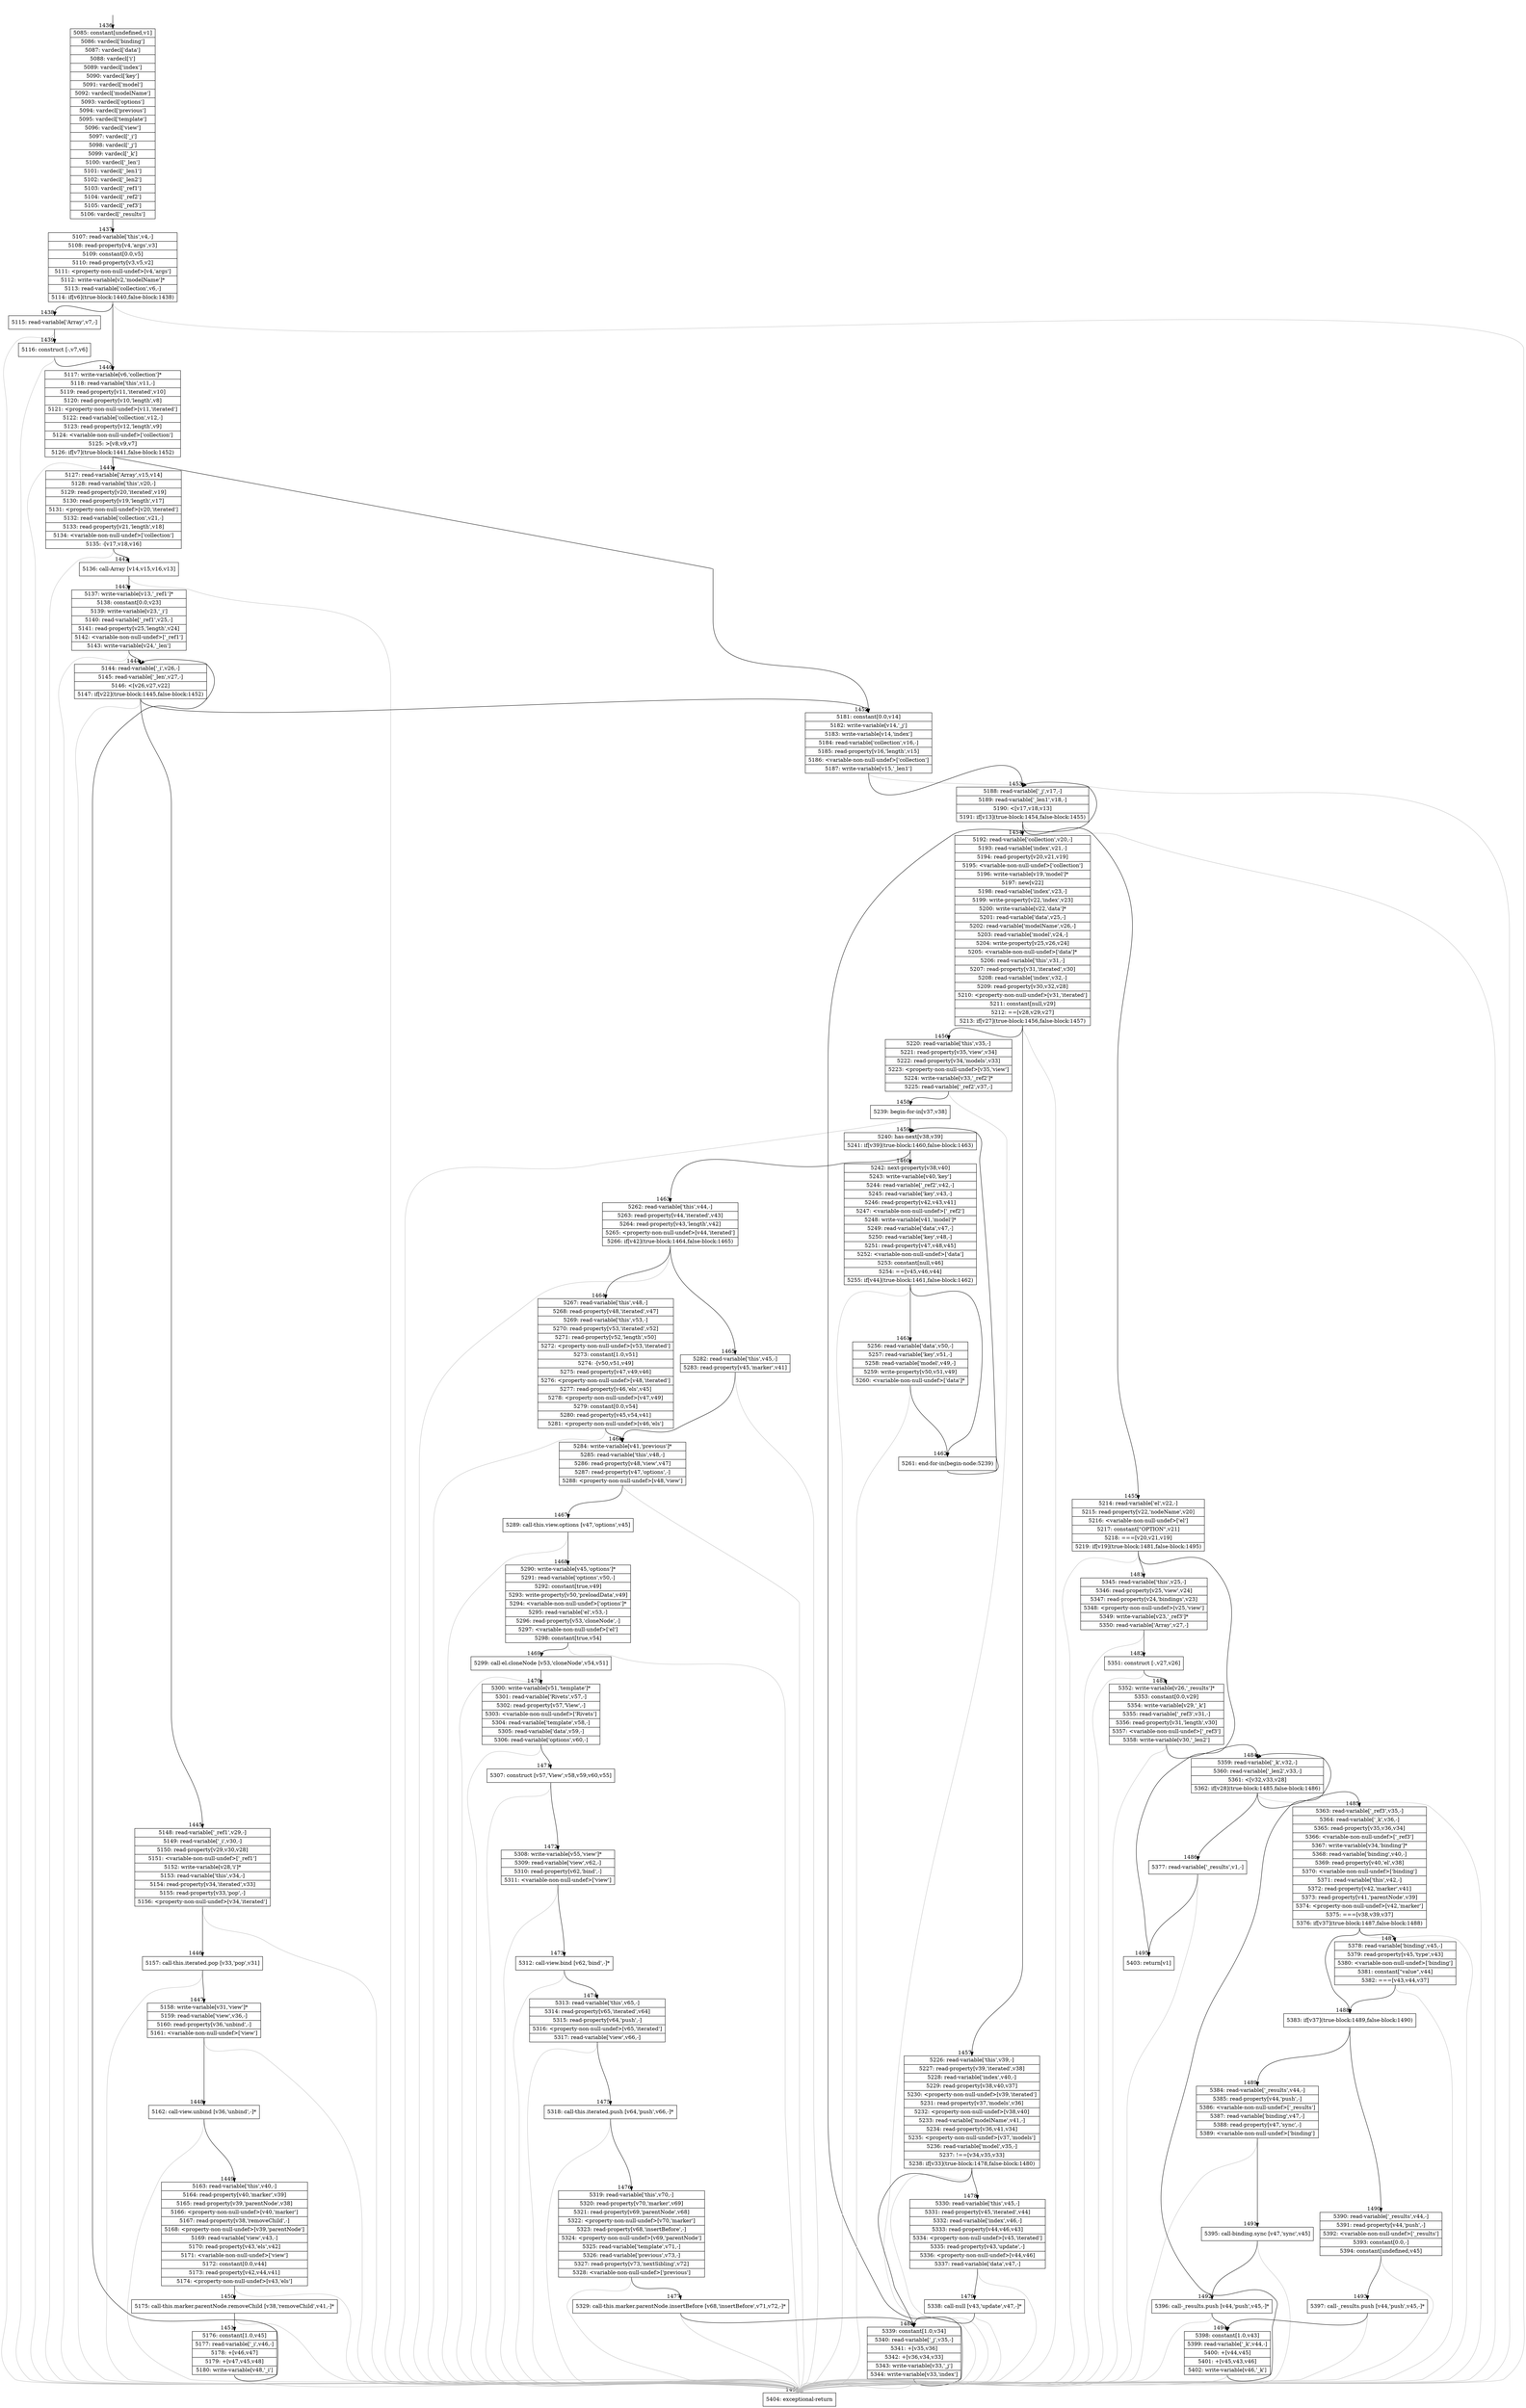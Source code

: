 digraph {
rankdir="TD"
BB_entry111[shape=none,label=""];
BB_entry111 -> BB1436 [tailport=s, headport=n, headlabel="    1436"]
BB1436 [shape=record label="{5085: constant[undefined,v1]|5086: vardecl['binding']|5087: vardecl['data']|5088: vardecl['i']|5089: vardecl['index']|5090: vardecl['key']|5091: vardecl['model']|5092: vardecl['modelName']|5093: vardecl['options']|5094: vardecl['previous']|5095: vardecl['template']|5096: vardecl['view']|5097: vardecl['_i']|5098: vardecl['_j']|5099: vardecl['_k']|5100: vardecl['_len']|5101: vardecl['_len1']|5102: vardecl['_len2']|5103: vardecl['_ref1']|5104: vardecl['_ref2']|5105: vardecl['_ref3']|5106: vardecl['_results']}" ] 
BB1436 -> BB1437 [tailport=s, headport=n, headlabel="      1437"]
BB1437 [shape=record label="{5107: read-variable['this',v4,-]|5108: read-property[v4,'args',v3]|5109: constant[0.0,v5]|5110: read-property[v3,v5,v2]|5111: \<property-non-null-undef\>[v4,'args']|5112: write-variable[v2,'modelName']*|5113: read-variable['collection',v6,-]|5114: if[v6](true-block:1440,false-block:1438)}" ] 
BB1437 -> BB1440 [tailport=s, headport=n, headlabel="      1440"]
BB1437 -> BB1438 [tailport=s, headport=n, headlabel="      1438"]
BB1437 -> BB1496 [tailport=s, headport=n, color=gray, headlabel="      1496"]
BB1438 [shape=record label="{5115: read-variable['Array',v7,-]}" ] 
BB1438 -> BB1439 [tailport=s, headport=n, headlabel="      1439"]
BB1438 -> BB1496 [tailport=s, headport=n, color=gray]
BB1439 [shape=record label="{5116: construct [-,v7,v6]}" ] 
BB1439 -> BB1440 [tailport=s, headport=n]
BB1439 -> BB1496 [tailport=s, headport=n, color=gray]
BB1440 [shape=record label="{5117: write-variable[v6,'collection']*|5118: read-variable['this',v11,-]|5119: read-property[v11,'iterated',v10]|5120: read-property[v10,'length',v8]|5121: \<property-non-null-undef\>[v11,'iterated']|5122: read-variable['collection',v12,-]|5123: read-property[v12,'length',v9]|5124: \<variable-non-null-undef\>['collection']|5125: \>[v8,v9,v7]|5126: if[v7](true-block:1441,false-block:1452)}" ] 
BB1440 -> BB1441 [tailport=s, headport=n, headlabel="      1441"]
BB1440 -> BB1452 [tailport=s, headport=n, headlabel="      1452"]
BB1440 -> BB1496 [tailport=s, headport=n, color=gray]
BB1441 [shape=record label="{5127: read-variable['Array',v15,v14]|5128: read-variable['this',v20,-]|5129: read-property[v20,'iterated',v19]|5130: read-property[v19,'length',v17]|5131: \<property-non-null-undef\>[v20,'iterated']|5132: read-variable['collection',v21,-]|5133: read-property[v21,'length',v18]|5134: \<variable-non-null-undef\>['collection']|5135: -[v17,v18,v16]}" ] 
BB1441 -> BB1442 [tailport=s, headport=n, headlabel="      1442"]
BB1441 -> BB1496 [tailport=s, headport=n, color=gray]
BB1442 [shape=record label="{5136: call-Array [v14,v15,v16,v13]}" ] 
BB1442 -> BB1443 [tailport=s, headport=n, headlabel="      1443"]
BB1442 -> BB1496 [tailport=s, headport=n, color=gray]
BB1443 [shape=record label="{5137: write-variable[v13,'_ref1']*|5138: constant[0.0,v23]|5139: write-variable[v23,'_i']|5140: read-variable['_ref1',v25,-]|5141: read-property[v25,'length',v24]|5142: \<variable-non-null-undef\>['_ref1']|5143: write-variable[v24,'_len']}" ] 
BB1443 -> BB1444 [tailport=s, headport=n, headlabel="      1444"]
BB1443 -> BB1496 [tailport=s, headport=n, color=gray]
BB1444 [shape=record label="{5144: read-variable['_i',v26,-]|5145: read-variable['_len',v27,-]|5146: \<[v26,v27,v22]|5147: if[v22](true-block:1445,false-block:1452)}" ] 
BB1444 -> BB1445 [tailport=s, headport=n, headlabel="      1445"]
BB1444 -> BB1452 [tailport=s, headport=n]
BB1444 -> BB1496 [tailport=s, headport=n, color=gray]
BB1445 [shape=record label="{5148: read-variable['_ref1',v29,-]|5149: read-variable['_i',v30,-]|5150: read-property[v29,v30,v28]|5151: \<variable-non-null-undef\>['_ref1']|5152: write-variable[v28,'i']*|5153: read-variable['this',v34,-]|5154: read-property[v34,'iterated',v33]|5155: read-property[v33,'pop',-]|5156: \<property-non-null-undef\>[v34,'iterated']}" ] 
BB1445 -> BB1446 [tailport=s, headport=n, headlabel="      1446"]
BB1445 -> BB1496 [tailport=s, headport=n, color=gray]
BB1446 [shape=record label="{5157: call-this.iterated.pop [v33,'pop',v31]}" ] 
BB1446 -> BB1447 [tailport=s, headport=n, headlabel="      1447"]
BB1446 -> BB1496 [tailport=s, headport=n, color=gray]
BB1447 [shape=record label="{5158: write-variable[v31,'view']*|5159: read-variable['view',v36,-]|5160: read-property[v36,'unbind',-]|5161: \<variable-non-null-undef\>['view']}" ] 
BB1447 -> BB1448 [tailport=s, headport=n, headlabel="      1448"]
BB1447 -> BB1496 [tailport=s, headport=n, color=gray]
BB1448 [shape=record label="{5162: call-view.unbind [v36,'unbind',-]*}" ] 
BB1448 -> BB1449 [tailport=s, headport=n, headlabel="      1449"]
BB1448 -> BB1496 [tailport=s, headport=n, color=gray]
BB1449 [shape=record label="{5163: read-variable['this',v40,-]|5164: read-property[v40,'marker',v39]|5165: read-property[v39,'parentNode',v38]|5166: \<property-non-null-undef\>[v40,'marker']|5167: read-property[v38,'removeChild',-]|5168: \<property-non-null-undef\>[v39,'parentNode']|5169: read-variable['view',v43,-]|5170: read-property[v43,'els',v42]|5171: \<variable-non-null-undef\>['view']|5172: constant[0.0,v44]|5173: read-property[v42,v44,v41]|5174: \<property-non-null-undef\>[v43,'els']}" ] 
BB1449 -> BB1450 [tailport=s, headport=n, headlabel="      1450"]
BB1449 -> BB1496 [tailport=s, headport=n, color=gray]
BB1450 [shape=record label="{5175: call-this.marker.parentNode.removeChild [v38,'removeChild',v41,-]*}" ] 
BB1450 -> BB1451 [tailport=s, headport=n, headlabel="      1451"]
BB1450 -> BB1496 [tailport=s, headport=n, color=gray]
BB1451 [shape=record label="{5176: constant[1.0,v45]|5177: read-variable['_i',v46,-]|5178: +[v46,v47]|5179: +[v47,v45,v48]|5180: write-variable[v48,'_i']}" ] 
BB1451 -> BB1444 [tailport=s, headport=n]
BB1451 -> BB1496 [tailport=s, headport=n, color=gray]
BB1452 [shape=record label="{5181: constant[0.0,v14]|5182: write-variable[v14,'_j']|5183: write-variable[v14,'index']|5184: read-variable['collection',v16,-]|5185: read-property[v16,'length',v15]|5186: \<variable-non-null-undef\>['collection']|5187: write-variable[v15,'_len1']}" ] 
BB1452 -> BB1453 [tailport=s, headport=n, headlabel="      1453"]
BB1452 -> BB1496 [tailport=s, headport=n, color=gray]
BB1453 [shape=record label="{5188: read-variable['_j',v17,-]|5189: read-variable['_len1',v18,-]|5190: \<[v17,v18,v13]|5191: if[v13](true-block:1454,false-block:1455)}" ] 
BB1453 -> BB1454 [tailport=s, headport=n, headlabel="      1454"]
BB1453 -> BB1455 [tailport=s, headport=n, headlabel="      1455"]
BB1453 -> BB1496 [tailport=s, headport=n, color=gray]
BB1454 [shape=record label="{5192: read-variable['collection',v20,-]|5193: read-variable['index',v21,-]|5194: read-property[v20,v21,v19]|5195: \<variable-non-null-undef\>['collection']|5196: write-variable[v19,'model']*|5197: new[v22]|5198: read-variable['index',v23,-]|5199: write-property[v22,'index',v23]|5200: write-variable[v22,'data']*|5201: read-variable['data',v25,-]|5202: read-variable['modelName',v26,-]|5203: read-variable['model',v24,-]|5204: write-property[v25,v26,v24]|5205: \<variable-non-null-undef\>['data']*|5206: read-variable['this',v31,-]|5207: read-property[v31,'iterated',v30]|5208: read-variable['index',v32,-]|5209: read-property[v30,v32,v28]|5210: \<property-non-null-undef\>[v31,'iterated']|5211: constant[null,v29]|5212: ==[v28,v29,v27]|5213: if[v27](true-block:1456,false-block:1457)}" ] 
BB1454 -> BB1456 [tailport=s, headport=n, headlabel="      1456"]
BB1454 -> BB1457 [tailport=s, headport=n, headlabel="      1457"]
BB1454 -> BB1496 [tailport=s, headport=n, color=gray]
BB1455 [shape=record label="{5214: read-variable['el',v22,-]|5215: read-property[v22,'nodeName',v20]|5216: \<variable-non-null-undef\>['el']|5217: constant[\"OPTION\",v21]|5218: ===[v20,v21,v19]|5219: if[v19](true-block:1481,false-block:1495)}" ] 
BB1455 -> BB1481 [tailport=s, headport=n, headlabel="      1481"]
BB1455 -> BB1495 [tailport=s, headport=n, headlabel="      1495"]
BB1455 -> BB1496 [tailport=s, headport=n, color=gray]
BB1456 [shape=record label="{5220: read-variable['this',v35,-]|5221: read-property[v35,'view',v34]|5222: read-property[v34,'models',v33]|5223: \<property-non-null-undef\>[v35,'view']|5224: write-variable[v33,'_ref2']*|5225: read-variable['_ref2',v37,-]}" ] 
BB1456 -> BB1458 [tailport=s, headport=n, headlabel="      1458"]
BB1456 -> BB1496 [tailport=s, headport=n, color=gray]
BB1457 [shape=record label="{5226: read-variable['this',v39,-]|5227: read-property[v39,'iterated',v38]|5228: read-variable['index',v40,-]|5229: read-property[v38,v40,v37]|5230: \<property-non-null-undef\>[v39,'iterated']|5231: read-property[v37,'models',v36]|5232: \<property-non-null-undef\>[v38,v40]|5233: read-variable['modelName',v41,-]|5234: read-property[v36,v41,v34]|5235: \<property-non-null-undef\>[v37,'models']|5236: read-variable['model',v35,-]|5237: !==[v34,v35,v33]|5238: if[v33](true-block:1478,false-block:1480)}" ] 
BB1457 -> BB1478 [tailport=s, headport=n, headlabel="      1478"]
BB1457 -> BB1480 [tailport=s, headport=n, headlabel="      1480"]
BB1457 -> BB1496 [tailport=s, headport=n, color=gray]
BB1458 [shape=record label="{5239: begin-for-in[v37,v38]}" ] 
BB1458 -> BB1459 [tailport=s, headport=n, headlabel="      1459"]
BB1458 -> BB1496 [tailport=s, headport=n, color=gray]
BB1459 [shape=record label="{5240: has-next[v38,v39]|5241: if[v39](true-block:1460,false-block:1463)}" ] 
BB1459 -> BB1460 [tailport=s, headport=n, headlabel="      1460"]
BB1459 -> BB1463 [tailport=s, headport=n, headlabel="      1463"]
BB1460 [shape=record label="{5242: next-property[v38,v40]|5243: write-variable[v40,'key']|5244: read-variable['_ref2',v42,-]|5245: read-variable['key',v43,-]|5246: read-property[v42,v43,v41]|5247: \<variable-non-null-undef\>['_ref2']|5248: write-variable[v41,'model']*|5249: read-variable['data',v47,-]|5250: read-variable['key',v48,-]|5251: read-property[v47,v48,v45]|5252: \<variable-non-null-undef\>['data']|5253: constant[null,v46]|5254: ==[v45,v46,v44]|5255: if[v44](true-block:1461,false-block:1462)}" ] 
BB1460 -> BB1461 [tailport=s, headport=n, headlabel="      1461"]
BB1460 -> BB1462 [tailport=s, headport=n, headlabel="      1462"]
BB1460 -> BB1496 [tailport=s, headport=n, color=gray]
BB1461 [shape=record label="{5256: read-variable['data',v50,-]|5257: read-variable['key',v51,-]|5258: read-variable['model',v49,-]|5259: write-property[v50,v51,v49]|5260: \<variable-non-null-undef\>['data']*}" ] 
BB1461 -> BB1462 [tailport=s, headport=n]
BB1461 -> BB1496 [tailport=s, headport=n, color=gray]
BB1462 [shape=record label="{5261: end-for-in(begin-node:5239)}" ] 
BB1462 -> BB1459 [tailport=s, headport=n]
BB1463 [shape=record label="{5262: read-variable['this',v44,-]|5263: read-property[v44,'iterated',v43]|5264: read-property[v43,'length',v42]|5265: \<property-non-null-undef\>[v44,'iterated']|5266: if[v42](true-block:1464,false-block:1465)}" ] 
BB1463 -> BB1464 [tailport=s, headport=n, headlabel="      1464"]
BB1463 -> BB1465 [tailport=s, headport=n, headlabel="      1465"]
BB1463 -> BB1496 [tailport=s, headport=n, color=gray]
BB1464 [shape=record label="{5267: read-variable['this',v48,-]|5268: read-property[v48,'iterated',v47]|5269: read-variable['this',v53,-]|5270: read-property[v53,'iterated',v52]|5271: read-property[v52,'length',v50]|5272: \<property-non-null-undef\>[v53,'iterated']|5273: constant[1.0,v51]|5274: -[v50,v51,v49]|5275: read-property[v47,v49,v46]|5276: \<property-non-null-undef\>[v48,'iterated']|5277: read-property[v46,'els',v45]|5278: \<property-non-null-undef\>[v47,v49]|5279: constant[0.0,v54]|5280: read-property[v45,v54,v41]|5281: \<property-non-null-undef\>[v46,'els']}" ] 
BB1464 -> BB1466 [tailport=s, headport=n, headlabel="      1466"]
BB1464 -> BB1496 [tailport=s, headport=n, color=gray]
BB1465 [shape=record label="{5282: read-variable['this',v45,-]|5283: read-property[v45,'marker',v41]}" ] 
BB1465 -> BB1466 [tailport=s, headport=n]
BB1465 -> BB1496 [tailport=s, headport=n, color=gray]
BB1466 [shape=record label="{5284: write-variable[v41,'previous']*|5285: read-variable['this',v48,-]|5286: read-property[v48,'view',v47]|5287: read-property[v47,'options',-]|5288: \<property-non-null-undef\>[v48,'view']}" ] 
BB1466 -> BB1467 [tailport=s, headport=n, headlabel="      1467"]
BB1466 -> BB1496 [tailport=s, headport=n, color=gray]
BB1467 [shape=record label="{5289: call-this.view.options [v47,'options',v45]}" ] 
BB1467 -> BB1468 [tailport=s, headport=n, headlabel="      1468"]
BB1467 -> BB1496 [tailport=s, headport=n, color=gray]
BB1468 [shape=record label="{5290: write-variable[v45,'options']*|5291: read-variable['options',v50,-]|5292: constant[true,v49]|5293: write-property[v50,'preloadData',v49]|5294: \<variable-non-null-undef\>['options']*|5295: read-variable['el',v53,-]|5296: read-property[v53,'cloneNode',-]|5297: \<variable-non-null-undef\>['el']|5298: constant[true,v54]}" ] 
BB1468 -> BB1469 [tailport=s, headport=n, headlabel="      1469"]
BB1468 -> BB1496 [tailport=s, headport=n, color=gray]
BB1469 [shape=record label="{5299: call-el.cloneNode [v53,'cloneNode',v54,v51]}" ] 
BB1469 -> BB1470 [tailport=s, headport=n, headlabel="      1470"]
BB1469 -> BB1496 [tailport=s, headport=n, color=gray]
BB1470 [shape=record label="{5300: write-variable[v51,'template']*|5301: read-variable['Rivets',v57,-]|5302: read-property[v57,'View',-]|5303: \<variable-non-null-undef\>['Rivets']|5304: read-variable['template',v58,-]|5305: read-variable['data',v59,-]|5306: read-variable['options',v60,-]}" ] 
BB1470 -> BB1471 [tailport=s, headport=n, headlabel="      1471"]
BB1470 -> BB1496 [tailport=s, headport=n, color=gray]
BB1471 [shape=record label="{5307: construct [v57,'View',v58,v59,v60,v55]}" ] 
BB1471 -> BB1472 [tailport=s, headport=n, headlabel="      1472"]
BB1471 -> BB1496 [tailport=s, headport=n, color=gray]
BB1472 [shape=record label="{5308: write-variable[v55,'view']*|5309: read-variable['view',v62,-]|5310: read-property[v62,'bind',-]|5311: \<variable-non-null-undef\>['view']}" ] 
BB1472 -> BB1473 [tailport=s, headport=n, headlabel="      1473"]
BB1472 -> BB1496 [tailport=s, headport=n, color=gray]
BB1473 [shape=record label="{5312: call-view.bind [v62,'bind',-]*}" ] 
BB1473 -> BB1474 [tailport=s, headport=n, headlabel="      1474"]
BB1473 -> BB1496 [tailport=s, headport=n, color=gray]
BB1474 [shape=record label="{5313: read-variable['this',v65,-]|5314: read-property[v65,'iterated',v64]|5315: read-property[v64,'push',-]|5316: \<property-non-null-undef\>[v65,'iterated']|5317: read-variable['view',v66,-]}" ] 
BB1474 -> BB1475 [tailport=s, headport=n, headlabel="      1475"]
BB1474 -> BB1496 [tailport=s, headport=n, color=gray]
BB1475 [shape=record label="{5318: call-this.iterated.push [v64,'push',v66,-]*}" ] 
BB1475 -> BB1476 [tailport=s, headport=n, headlabel="      1476"]
BB1475 -> BB1496 [tailport=s, headport=n, color=gray]
BB1476 [shape=record label="{5319: read-variable['this',v70,-]|5320: read-property[v70,'marker',v69]|5321: read-property[v69,'parentNode',v68]|5322: \<property-non-null-undef\>[v70,'marker']|5323: read-property[v68,'insertBefore',-]|5324: \<property-non-null-undef\>[v69,'parentNode']|5325: read-variable['template',v71,-]|5326: read-variable['previous',v73,-]|5327: read-property[v73,'nextSibling',v72]|5328: \<variable-non-null-undef\>['previous']}" ] 
BB1476 -> BB1477 [tailport=s, headport=n, headlabel="      1477"]
BB1476 -> BB1496 [tailport=s, headport=n, color=gray]
BB1477 [shape=record label="{5329: call-this.marker.parentNode.insertBefore [v68,'insertBefore',v71,v72,-]*}" ] 
BB1477 -> BB1480 [tailport=s, headport=n]
BB1477 -> BB1496 [tailport=s, headport=n, color=gray]
BB1478 [shape=record label="{5330: read-variable['this',v45,-]|5331: read-property[v45,'iterated',v44]|5332: read-variable['index',v46,-]|5333: read-property[v44,v46,v43]|5334: \<property-non-null-undef\>[v45,'iterated']|5335: read-property[v43,'update',-]|5336: \<property-non-null-undef\>[v44,v46]|5337: read-variable['data',v47,-]}" ] 
BB1478 -> BB1479 [tailport=s, headport=n, headlabel="      1479"]
BB1478 -> BB1496 [tailport=s, headport=n, color=gray]
BB1479 [shape=record label="{5338: call-null [v43,'update',v47,-]*}" ] 
BB1479 -> BB1480 [tailport=s, headport=n]
BB1479 -> BB1496 [tailport=s, headport=n, color=gray]
BB1480 [shape=record label="{5339: constant[1.0,v34]|5340: read-variable['_j',v35,-]|5341: +[v35,v36]|5342: +[v36,v34,v33]|5343: write-variable[v33,'_j']|5344: write-variable[v33,'index']}" ] 
BB1480 -> BB1453 [tailport=s, headport=n]
BB1480 -> BB1496 [tailport=s, headport=n, color=gray]
BB1481 [shape=record label="{5345: read-variable['this',v25,-]|5346: read-property[v25,'view',v24]|5347: read-property[v24,'bindings',v23]|5348: \<property-non-null-undef\>[v25,'view']|5349: write-variable[v23,'_ref3']*|5350: read-variable['Array',v27,-]}" ] 
BB1481 -> BB1482 [tailport=s, headport=n, headlabel="      1482"]
BB1481 -> BB1496 [tailport=s, headport=n, color=gray]
BB1482 [shape=record label="{5351: construct [-,v27,v26]}" ] 
BB1482 -> BB1483 [tailport=s, headport=n, headlabel="      1483"]
BB1482 -> BB1496 [tailport=s, headport=n, color=gray]
BB1483 [shape=record label="{5352: write-variable[v26,'_results']*|5353: constant[0.0,v29]|5354: write-variable[v29,'_k']|5355: read-variable['_ref3',v31,-]|5356: read-property[v31,'length',v30]|5357: \<variable-non-null-undef\>['_ref3']|5358: write-variable[v30,'_len2']}" ] 
BB1483 -> BB1484 [tailport=s, headport=n, headlabel="      1484"]
BB1483 -> BB1496 [tailport=s, headport=n, color=gray]
BB1484 [shape=record label="{5359: read-variable['_k',v32,-]|5360: read-variable['_len2',v33,-]|5361: \<[v32,v33,v28]|5362: if[v28](true-block:1485,false-block:1486)}" ] 
BB1484 -> BB1485 [tailport=s, headport=n, headlabel="      1485"]
BB1484 -> BB1486 [tailport=s, headport=n, headlabel="      1486"]
BB1484 -> BB1496 [tailport=s, headport=n, color=gray]
BB1485 [shape=record label="{5363: read-variable['_ref3',v35,-]|5364: read-variable['_k',v36,-]|5365: read-property[v35,v36,v34]|5366: \<variable-non-null-undef\>['_ref3']|5367: write-variable[v34,'binding']*|5368: read-variable['binding',v40,-]|5369: read-property[v40,'el',v38]|5370: \<variable-non-null-undef\>['binding']|5371: read-variable['this',v42,-]|5372: read-property[v42,'marker',v41]|5373: read-property[v41,'parentNode',v39]|5374: \<property-non-null-undef\>[v42,'marker']|5375: ===[v38,v39,v37]|5376: if[v37](true-block:1487,false-block:1488)}" ] 
BB1485 -> BB1488 [tailport=s, headport=n, headlabel="      1488"]
BB1485 -> BB1487 [tailport=s, headport=n, headlabel="      1487"]
BB1485 -> BB1496 [tailport=s, headport=n, color=gray]
BB1486 [shape=record label="{5377: read-variable['_results',v1,-]}" ] 
BB1486 -> BB1495 [tailport=s, headport=n]
BB1486 -> BB1496 [tailport=s, headport=n, color=gray]
BB1487 [shape=record label="{5378: read-variable['binding',v45,-]|5379: read-property[v45,'type',v43]|5380: \<variable-non-null-undef\>['binding']|5381: constant[\"value\",v44]|5382: ===[v43,v44,v37]}" ] 
BB1487 -> BB1488 [tailport=s, headport=n]
BB1487 -> BB1496 [tailport=s, headport=n, color=gray]
BB1488 [shape=record label="{5383: if[v37](true-block:1489,false-block:1490)}" ] 
BB1488 -> BB1489 [tailport=s, headport=n, headlabel="      1489"]
BB1488 -> BB1490 [tailport=s, headport=n, headlabel="      1490"]
BB1489 [shape=record label="{5384: read-variable['_results',v44,-]|5385: read-property[v44,'push',-]|5386: \<variable-non-null-undef\>['_results']|5387: read-variable['binding',v47,-]|5388: read-property[v47,'sync',-]|5389: \<variable-non-null-undef\>['binding']}" ] 
BB1489 -> BB1491 [tailport=s, headport=n, headlabel="      1491"]
BB1489 -> BB1496 [tailport=s, headport=n, color=gray]
BB1490 [shape=record label="{5390: read-variable['_results',v44,-]|5391: read-property[v44,'push',-]|5392: \<variable-non-null-undef\>['_results']|5393: constant[0.0,-]|5394: constant[undefined,v45]}" ] 
BB1490 -> BB1493 [tailport=s, headport=n, headlabel="      1493"]
BB1490 -> BB1496 [tailport=s, headport=n, color=gray]
BB1491 [shape=record label="{5395: call-binding.sync [v47,'sync',v45]}" ] 
BB1491 -> BB1492 [tailport=s, headport=n, headlabel="      1492"]
BB1491 -> BB1496 [tailport=s, headport=n, color=gray]
BB1492 [shape=record label="{5396: call-_results.push [v44,'push',v45,-]*}" ] 
BB1492 -> BB1494 [tailport=s, headport=n, headlabel="      1494"]
BB1492 -> BB1496 [tailport=s, headport=n, color=gray]
BB1493 [shape=record label="{5397: call-_results.push [v44,'push',v45,-]*}" ] 
BB1493 -> BB1494 [tailport=s, headport=n]
BB1493 -> BB1496 [tailport=s, headport=n, color=gray]
BB1494 [shape=record label="{5398: constant[1.0,v43]|5399: read-variable['_k',v44,-]|5400: +[v44,v45]|5401: +[v45,v43,v46]|5402: write-variable[v46,'_k']}" ] 
BB1494 -> BB1484 [tailport=s, headport=n]
BB1494 -> BB1496 [tailport=s, headport=n, color=gray]
BB1495 [shape=record label="{5403: return[v1]}" ] 
BB1496 [shape=record label="{5404: exceptional-return}" ] 
//#$~ 1186
}
